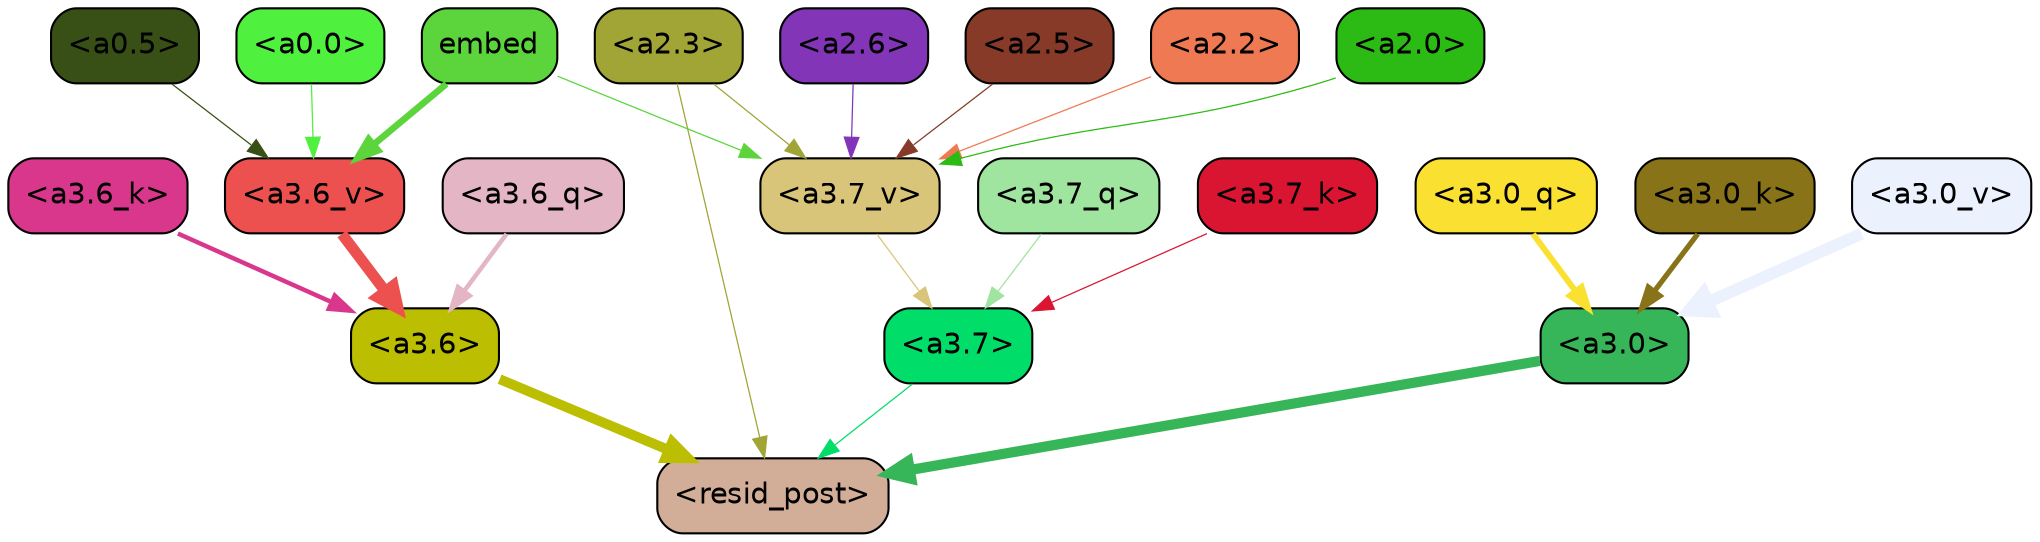 strict digraph "" {
	graph [bgcolor=transparent,
		layout=dot,
		overlap=false,
		splines=true
	];
	"<a3.7>"	[color=black,
		fillcolor="#01dd69",
		fontname=Helvetica,
		shape=box,
		style="filled, rounded"];
	"<resid_post>"	[color=black,
		fillcolor="#d2ad97",
		fontname=Helvetica,
		shape=box,
		style="filled, rounded"];
	"<a3.7>" -> "<resid_post>"	[color="#01dd69",
		penwidth=0.6];
	"<a3.6>"	[color=black,
		fillcolor="#bcbe01",
		fontname=Helvetica,
		shape=box,
		style="filled, rounded"];
	"<a3.6>" -> "<resid_post>"	[color="#bcbe01",
		penwidth=4.751592040061951];
	"<a3.0>"	[color=black,
		fillcolor="#37b559",
		fontname=Helvetica,
		shape=box,
		style="filled, rounded"];
	"<a3.0>" -> "<resid_post>"	[color="#37b559",
		penwidth=4.904066681861877];
	"<a2.3>"	[color=black,
		fillcolor="#a0a535",
		fontname=Helvetica,
		shape=box,
		style="filled, rounded"];
	"<a2.3>" -> "<resid_post>"	[color="#a0a535",
		penwidth=0.6];
	"<a3.7_v>"	[color=black,
		fillcolor="#d9c579",
		fontname=Helvetica,
		shape=box,
		style="filled, rounded"];
	"<a2.3>" -> "<a3.7_v>"	[color="#a0a535",
		penwidth=0.6];
	"<a3.7_q>"	[color=black,
		fillcolor="#9fe49f",
		fontname=Helvetica,
		shape=box,
		style="filled, rounded"];
	"<a3.7_q>" -> "<a3.7>"	[color="#9fe49f",
		penwidth=0.6];
	"<a3.6_q>"	[color=black,
		fillcolor="#e3b5c5",
		fontname=Helvetica,
		shape=box,
		style="filled, rounded"];
	"<a3.6_q>" -> "<a3.6>"	[color="#e3b5c5",
		penwidth=2.160832464694977];
	"<a3.0_q>"	[color=black,
		fillcolor="#fae131",
		fontname=Helvetica,
		shape=box,
		style="filled, rounded"];
	"<a3.0_q>" -> "<a3.0>"	[color="#fae131",
		penwidth=2.870753765106201];
	"<a3.7_k>"	[color=black,
		fillcolor="#da1532",
		fontname=Helvetica,
		shape=box,
		style="filled, rounded"];
	"<a3.7_k>" -> "<a3.7>"	[color="#da1532",
		penwidth=0.6];
	"<a3.6_k>"	[color=black,
		fillcolor="#d8378c",
		fontname=Helvetica,
		shape=box,
		style="filled, rounded"];
	"<a3.6_k>" -> "<a3.6>"	[color="#d8378c",
		penwidth=2.13908451795578];
	"<a3.0_k>"	[color=black,
		fillcolor="#887318",
		fontname=Helvetica,
		shape=box,
		style="filled, rounded"];
	"<a3.0_k>" -> "<a3.0>"	[color="#887318",
		penwidth=2.520303964614868];
	"<a3.7_v>" -> "<a3.7>"	[color="#d9c579",
		penwidth=0.6];
	"<a3.6_v>"	[color=black,
		fillcolor="#ed514f",
		fontname=Helvetica,
		shape=box,
		style="filled, rounded"];
	"<a3.6_v>" -> "<a3.6>"	[color="#ed514f",
		penwidth=5.297133803367615];
	"<a3.0_v>"	[color=black,
		fillcolor="#ebf1fd",
		fontname=Helvetica,
		shape=box,
		style="filled, rounded"];
	"<a3.0_v>" -> "<a3.0>"	[color="#ebf1fd",
		penwidth=5.680712580680847];
	"<a2.6>"	[color=black,
		fillcolor="#8235b7",
		fontname=Helvetica,
		shape=box,
		style="filled, rounded"];
	"<a2.6>" -> "<a3.7_v>"	[color="#8235b7",
		penwidth=0.6];
	"<a2.5>"	[color=black,
		fillcolor="#863a27",
		fontname=Helvetica,
		shape=box,
		style="filled, rounded"];
	"<a2.5>" -> "<a3.7_v>"	[color="#863a27",
		penwidth=0.6];
	"<a2.2>"	[color=black,
		fillcolor="#ee7952",
		fontname=Helvetica,
		shape=box,
		style="filled, rounded"];
	"<a2.2>" -> "<a3.7_v>"	[color="#ee7952",
		penwidth=0.6];
	"<a2.0>"	[color=black,
		fillcolor="#2cbb14",
		fontname=Helvetica,
		shape=box,
		style="filled, rounded"];
	"<a2.0>" -> "<a3.7_v>"	[color="#2cbb14",
		penwidth=0.6];
	embed	[color=black,
		fillcolor="#5cd43c",
		fontname=Helvetica,
		shape=box,
		style="filled, rounded"];
	embed -> "<a3.7_v>"	[color="#5cd43c",
		penwidth=0.6];
	embed -> "<a3.6_v>"	[color="#5cd43c",
		penwidth=3.1840110421180725];
	"<a0.5>"	[color=black,
		fillcolor="#385016",
		fontname=Helvetica,
		shape=box,
		style="filled, rounded"];
	"<a0.5>" -> "<a3.6_v>"	[color="#385016",
		penwidth=0.6];
	"<a0.0>"	[color=black,
		fillcolor="#50f03f",
		fontname=Helvetica,
		shape=box,
		style="filled, rounded"];
	"<a0.0>" -> "<a3.6_v>"	[color="#50f03f",
		penwidth=0.6];
}
